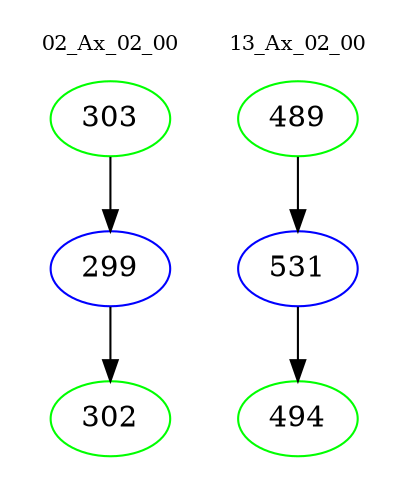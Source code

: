 digraph{
subgraph cluster_0 {
color = white
label = "02_Ax_02_00";
fontsize=10;
T0_303 [label="303", color="green"]
T0_303 -> T0_299 [color="black"]
T0_299 [label="299", color="blue"]
T0_299 -> T0_302 [color="black"]
T0_302 [label="302", color="green"]
}
subgraph cluster_1 {
color = white
label = "13_Ax_02_00";
fontsize=10;
T1_489 [label="489", color="green"]
T1_489 -> T1_531 [color="black"]
T1_531 [label="531", color="blue"]
T1_531 -> T1_494 [color="black"]
T1_494 [label="494", color="green"]
}
}
